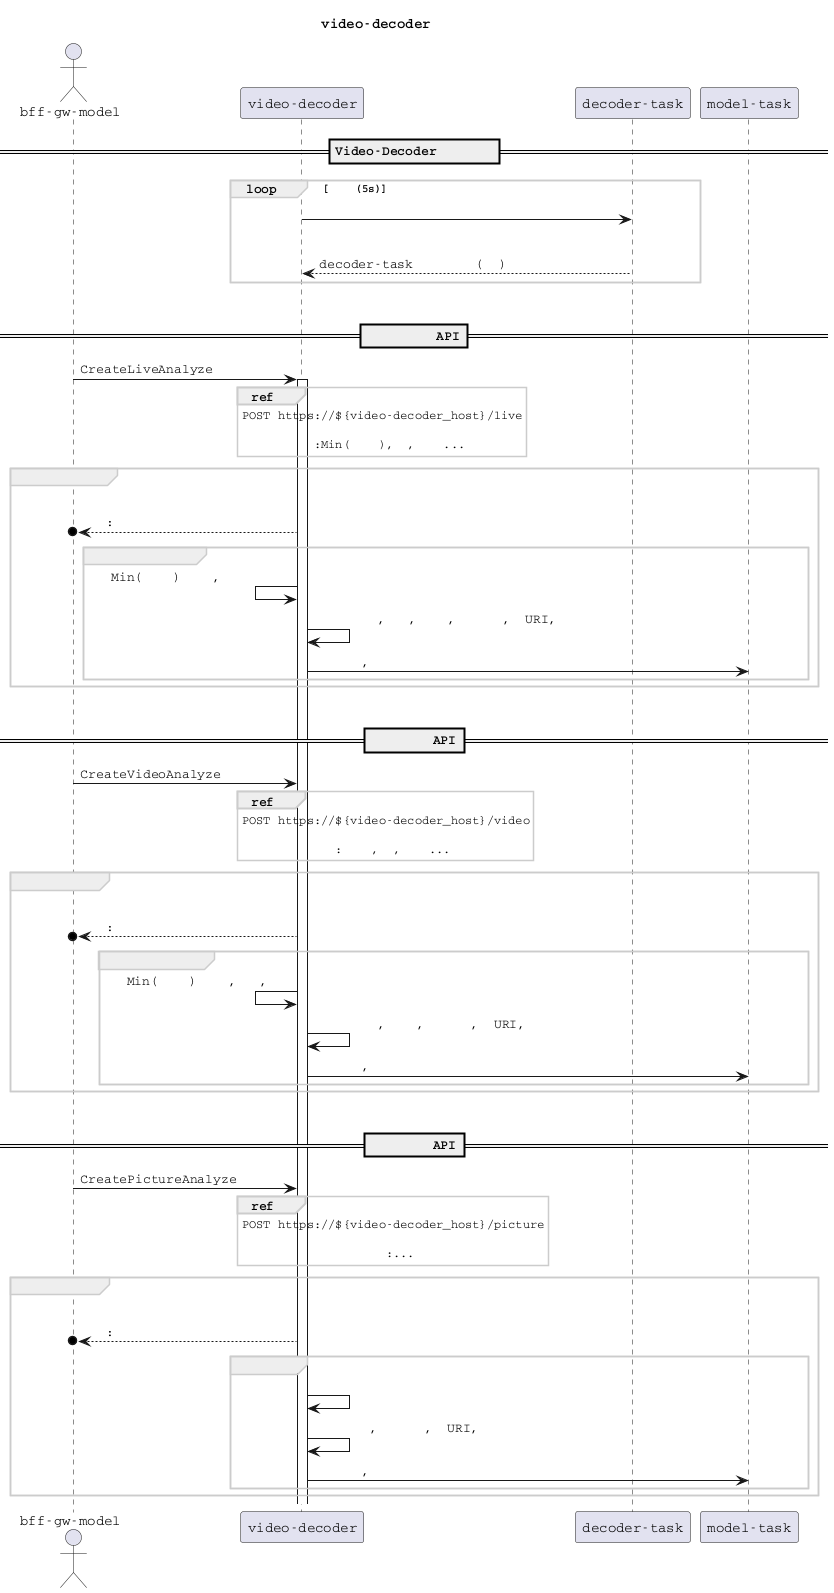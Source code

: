 @startuml
skinparam defaultFontName Courier
skinparam shadowing false
skinparam noteBackgroundColor #eee
skinparam noteBorderColor transparent
skinparam sequenceGroupBorderColor #ccc
skinparam sequenceReferenceBorderColor #ccc

title video-decoder 解码任务的时序图

actor       "bff-gw-model"        as GM
participant "video-decoder"       as VD
participant "decoder-task"        as DT
participant "model-task"          as MT

==Video-Decoder模块服务初始化==

loop 心跳上报(5s)
 VD -> DT:服务中正在运行的解码任务
 |||
return decoder-task中运行的解码服务(帧率)
end loop

|||
==请求 直播流分析 API==

GM -> VD: CreateLiveAnalyze

ref over VD
POST https://${video-decoder_host}/live

入参:Min(抽帧频率),场景,分析时间...
end ref

activate VD


group 直播流分析 校验
    |||
    GM o<-- VD: 返回:成功开启分析

    group 开启协程 直播流分析

    VD <- VD: 判断Min(抽帧频率)是否变化,变化后重新计数抽帧

    VD -> VD: 将满足条件的图片,转矩阵,放内存中,设置过期时间,暴露URI,供下游服务消费
    VD -> MT: 通知消费任务,分发图片消息

    end

end

deactivate DT


|||
==请求 视频分析 API==

GM -> VD: CreateVideoAnalyze

ref over VD
POST https://${video-decoder_host}/video

入参:抽帧频率,场景,分析时间...
end ref

group 视频分析 校验
    |||
    GM o<-- VD: 返回:成功分析

    group 开启协程 视频分析

    VD <- VD: 根据Min(场景帧率)频率抽帧,出图片,转矩阵

    VD -> VD: 将满足条件的图片,放内存中,设置过期时间,暴露URI,供下游服务消费
    VD -> MT: 通知消费任务,分发图片消息
    end
end

deactivate DT


|||
==请求 图片分析 API==

GM -> VD: CreatePictureAnalyze

ref over VD
POST https://${video-decoder_host}/picture

入参:...
end ref

group 图片分析 校验
    |||
    GM o<-- VD: 返回:成功分析

    group 图片分析
    VD -> VD: 图片转化为二维矩阵

    VD -> VD: 将图片放内存中,设置过期时间,暴露URI,供下游服务消费
    VD -> MT: 通知消费任务,分发图片消息
    end
end


deactivate DT

@enduml
